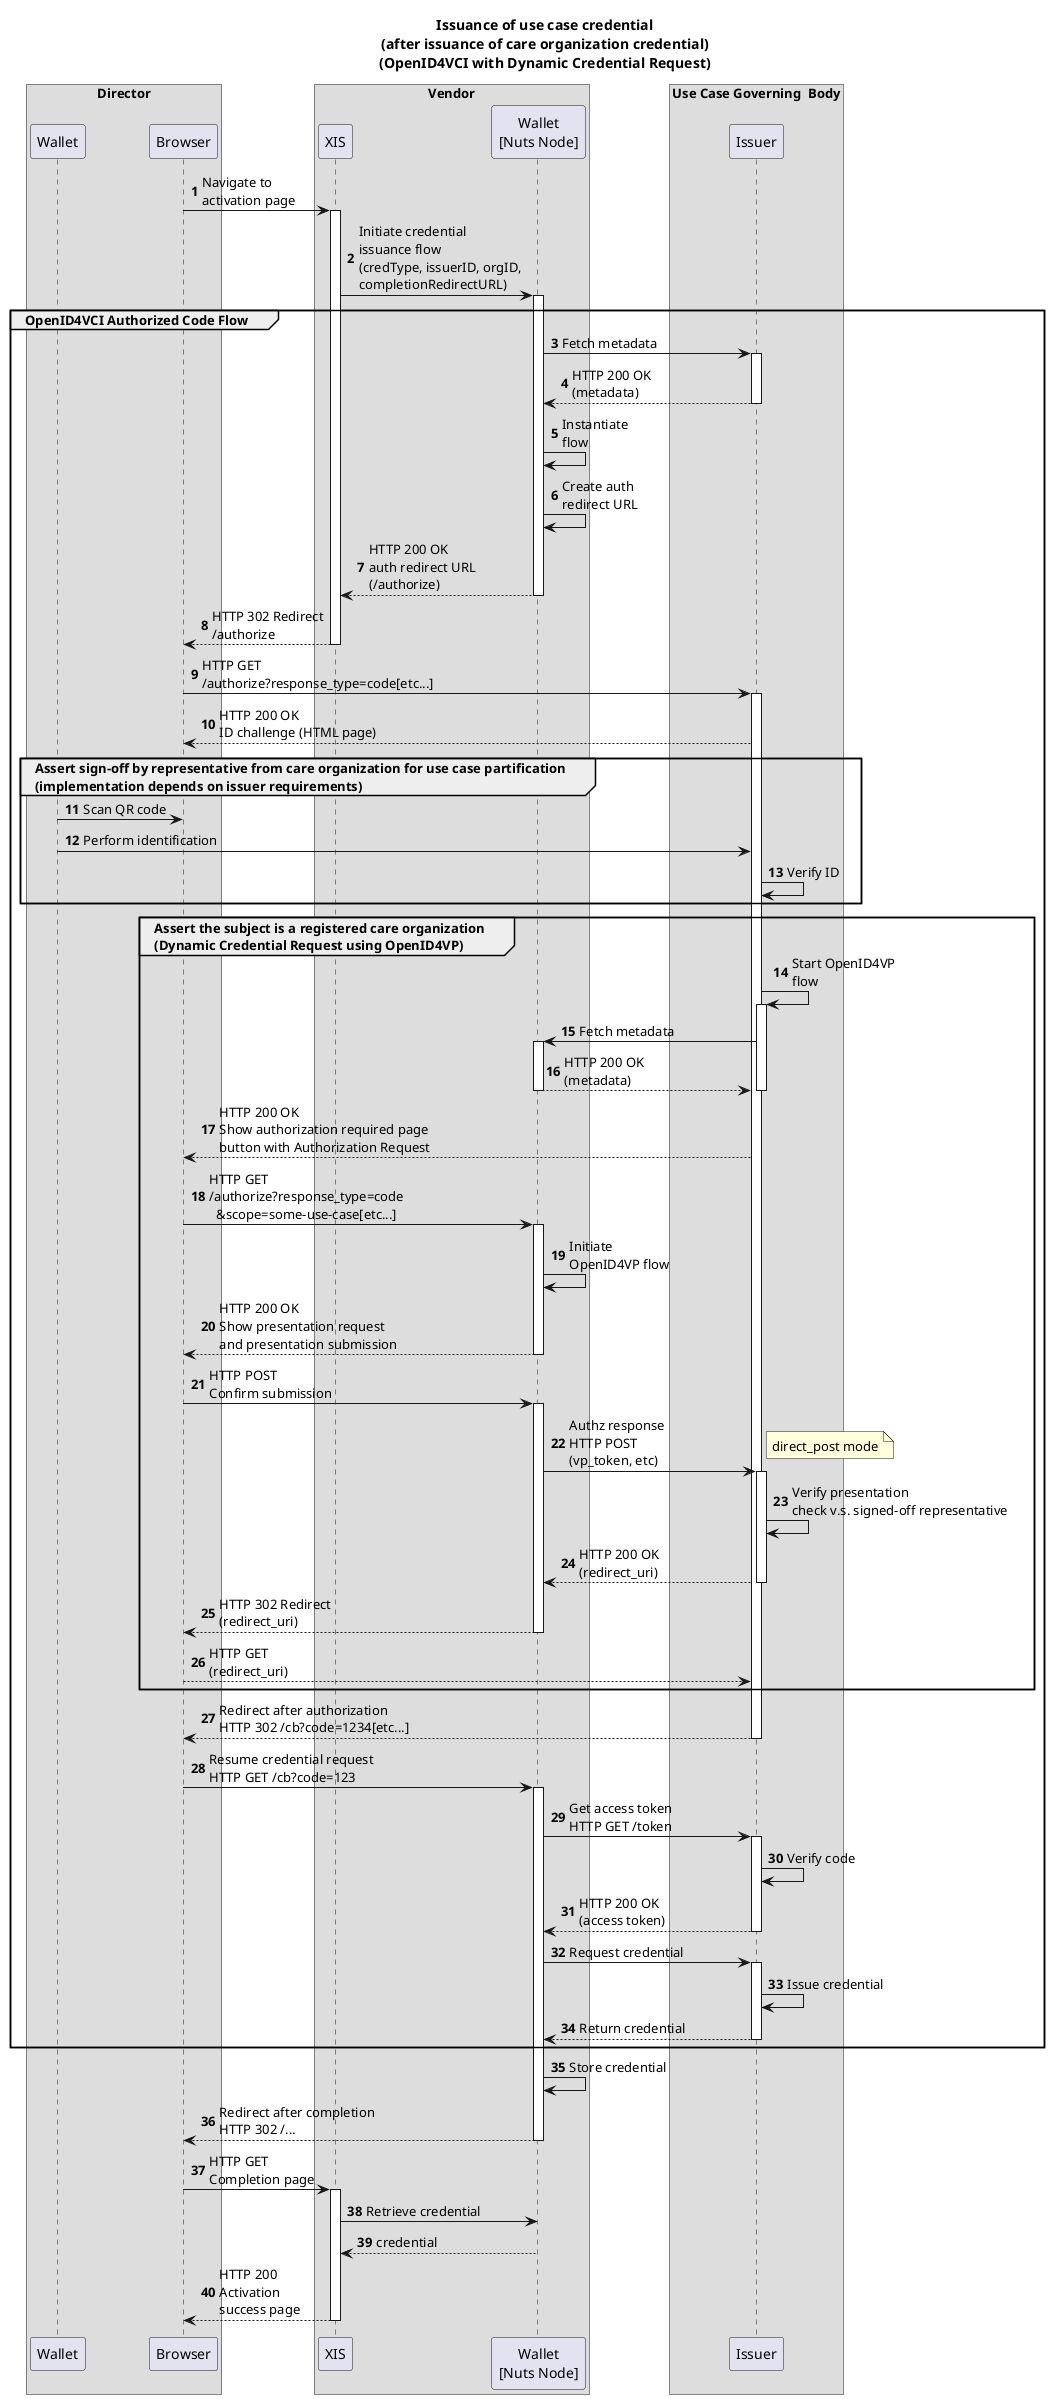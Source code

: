 @startuml
autonumber

title Issuance of use case credential\n(after issuance of care organization credential)\n(OpenID4VCI with Dynamic Credential Request)

box Director
    participant Wallet
    participant Browser
end box
box Vendor
    participant XIS
    participant Node as "Wallet\n[Nuts Node]"
end box
box Use Case Governing  Body
    participant Issuer as "Issuer"
end box

Browser -> XIS : Navigate to\nactivation page
activate XIS
    XIS -> Node : Initiate credential\nissuance flow\n(credType, issuerID, orgID,\ncompletionRedirectURL)
    activate Node
group OpenID4VCI Authorized Code Flow
        Node -> Issuer : Fetch metadata
        activate Issuer
            Issuer --> Node : HTTP 200 OK\n(metadata)
        deactivate Issuer
        Node -> Node : Instantiate\nflow
        Node -> Node : Create auth\nredirect URL
        Node --> XIS : HTTP 200 OK\nauth redirect URL\n(/authorize)
    deactivate Node
    XIS --> Browser : HTTP 302 Redirect\n/authorize
deactivate XIS

Browser -> Issuer : HTTP GET\n/authorize?response_type=code[etc...]
activate Issuer
    Issuer --> Browser : HTTP 200 OK\nID challenge (HTML page)
    group Assert sign-off by representative from care organization for use case partification\n(implementation depends on issuer requirements)
        Wallet -> Browser : Scan QR code
        Wallet -> Issuer : Perform identification
        Issuer -> Issuer : Verify ID
    end

    group Assert the subject is a registered care organization\n(Dynamic Credential Request using OpenID4VP)
        Issuer -> Issuer : Start OpenID4VP\nflow
        activate Issuer
            Issuer -> Node : Fetch metadata
            activate Node
                Node --> Issuer : HTTP 200 OK\n(metadata)
            deactivate Node
        deactivate Issuer
        Issuer --> Browser : HTTP 200 OK\nShow authorization required page\nbutton with Authorization Request
        Browser -> Node : HTTP GET\n/authorize?response_type=code\n  &scope=some-use-case[etc...]
        activate Node
            Node -> Node : Initiate\nOpenID4VP flow
            Node --> Browser : HTTP 200 OK\nShow presentation request\nand presentation submission
        deactivate Node
        Browser -> Node : HTTP POST\nConfirm submission
        activate Node
            Node -> Issuer : Authz response\nHTTP POST\n(vp_token, etc)
            note right : direct_post mode
            activate Issuer
                Issuer -> Issuer : Verify presentation\ncheck v.s. signed-off representative
                Issuer --> Node : HTTP 200 OK\n(redirect_uri)
            deactivate Issuer
            Node --> Browser : HTTP 302 Redirect\n(redirect_uri)
        deactivate Node
        Browser --> Issuer : HTTP GET\n(redirect_uri)
    end
    Issuer --> Browser : Redirect after authorization\nHTTP 302 /cb?code=1234[etc...]
deactivate Issuer

Browser -> Node : Resume credential request\nHTTP GET /cb?code=123
activate Node
    Node -> Issuer : Get access token\nHTTP GET /token
    activate Issuer
        Issuer -> Issuer : Verify code
        Issuer --> Node : HTTP 200 OK\n(access token)
    deactivate Issuer
    Node -> Issuer : Request credential
    activate Issuer
        Issuer -> Issuer : Issue credential
        Issuer --> Node : Return credential
    deactivate Issuer
end
    Node -> Node : Store credential
    Node --> Browser : Redirect after completion\nHTTP 302 /...
deactivate Node

Browser -> XIS : HTTP GET\nCompletion page
activate XIS
    XIS -> Node : Retrieve credential
    Node --> XIS : credential
    XIS --> Browser : HTTP 200\nActivation\nsuccess page
deactivate XIS
@enduml